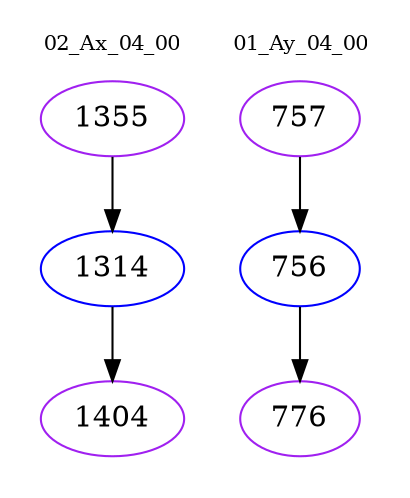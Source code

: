 digraph{
subgraph cluster_0 {
color = white
label = "02_Ax_04_00";
fontsize=10;
T0_1355 [label="1355", color="purple"]
T0_1355 -> T0_1314 [color="black"]
T0_1314 [label="1314", color="blue"]
T0_1314 -> T0_1404 [color="black"]
T0_1404 [label="1404", color="purple"]
}
subgraph cluster_1 {
color = white
label = "01_Ay_04_00";
fontsize=10;
T1_757 [label="757", color="purple"]
T1_757 -> T1_756 [color="black"]
T1_756 [label="756", color="blue"]
T1_756 -> T1_776 [color="black"]
T1_776 [label="776", color="purple"]
}
}
